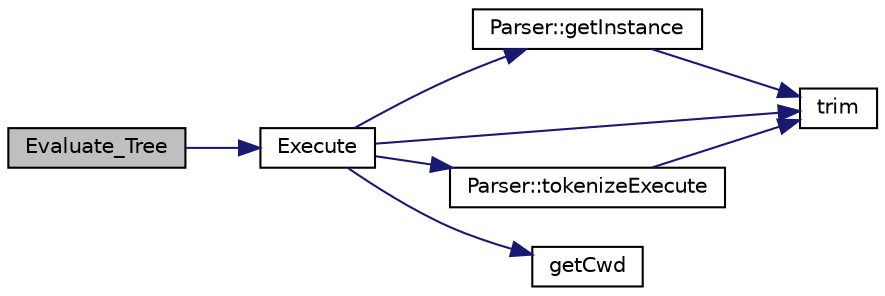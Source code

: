 digraph "Evaluate_Tree"
{
  edge [fontname="Helvetica",fontsize="10",labelfontname="Helvetica",labelfontsize="10"];
  node [fontname="Helvetica",fontsize="10",shape=record];
  rankdir="LR";
  Node1 [label="Evaluate_Tree",height=0.2,width=0.4,color="black", fillcolor="grey75", style="filled", fontcolor="black"];
  Node1 -> Node2 [color="midnightblue",fontsize="10",style="solid",fontname="Helvetica"];
  Node2 [label="Execute",height=0.2,width=0.4,color="black", fillcolor="white", style="filled",URL="$Evaluate_8cpp.html#a79150b4042ae7db5ea8e8aa1b45b60e8",tooltip="Executes a given command, taking redirect descriptors from the top of the stacks. ..."];
  Node2 -> Node3 [color="midnightblue",fontsize="10",style="solid",fontname="Helvetica"];
  Node3 [label="Parser::getInstance",height=0.2,width=0.4,color="black", fillcolor="white", style="filled",URL="$classParser.html#a4f90468d5cc88a39d50dfc3f08b46ae0",tooltip="Singleton get instance method. "];
  Node3 -> Node4 [color="midnightblue",fontsize="10",style="solid",fontname="Helvetica"];
  Node4 [label="trim",height=0.2,width=0.4,color="black", fillcolor="white", style="filled",URL="$Logger_8cpp.html#a83375b89f8b135c348ba5bea0c847da0",tooltip="Trims a string of spaces and tabs. "];
  Node2 -> Node5 [color="midnightblue",fontsize="10",style="solid",fontname="Helvetica"];
  Node5 [label="Parser::tokenizeExecute",height=0.2,width=0.4,color="black", fillcolor="white", style="filled",URL="$classParser.html#a21451cb3011d796acf866b05d52601f3",tooltip="Takes a single command with arguments and splits it in a vector. "];
  Node5 -> Node4 [color="midnightblue",fontsize="10",style="solid",fontname="Helvetica"];
  Node2 -> Node6 [color="midnightblue",fontsize="10",style="solid",fontname="Helvetica"];
  Node6 [label="getCwd",height=0.2,width=0.4,color="black", fillcolor="white", style="filled",URL="$Evaluate_8cpp.html#a852d364509109197f7df792395812aec"];
  Node2 -> Node4 [color="midnightblue",fontsize="10",style="solid",fontname="Helvetica"];
}
